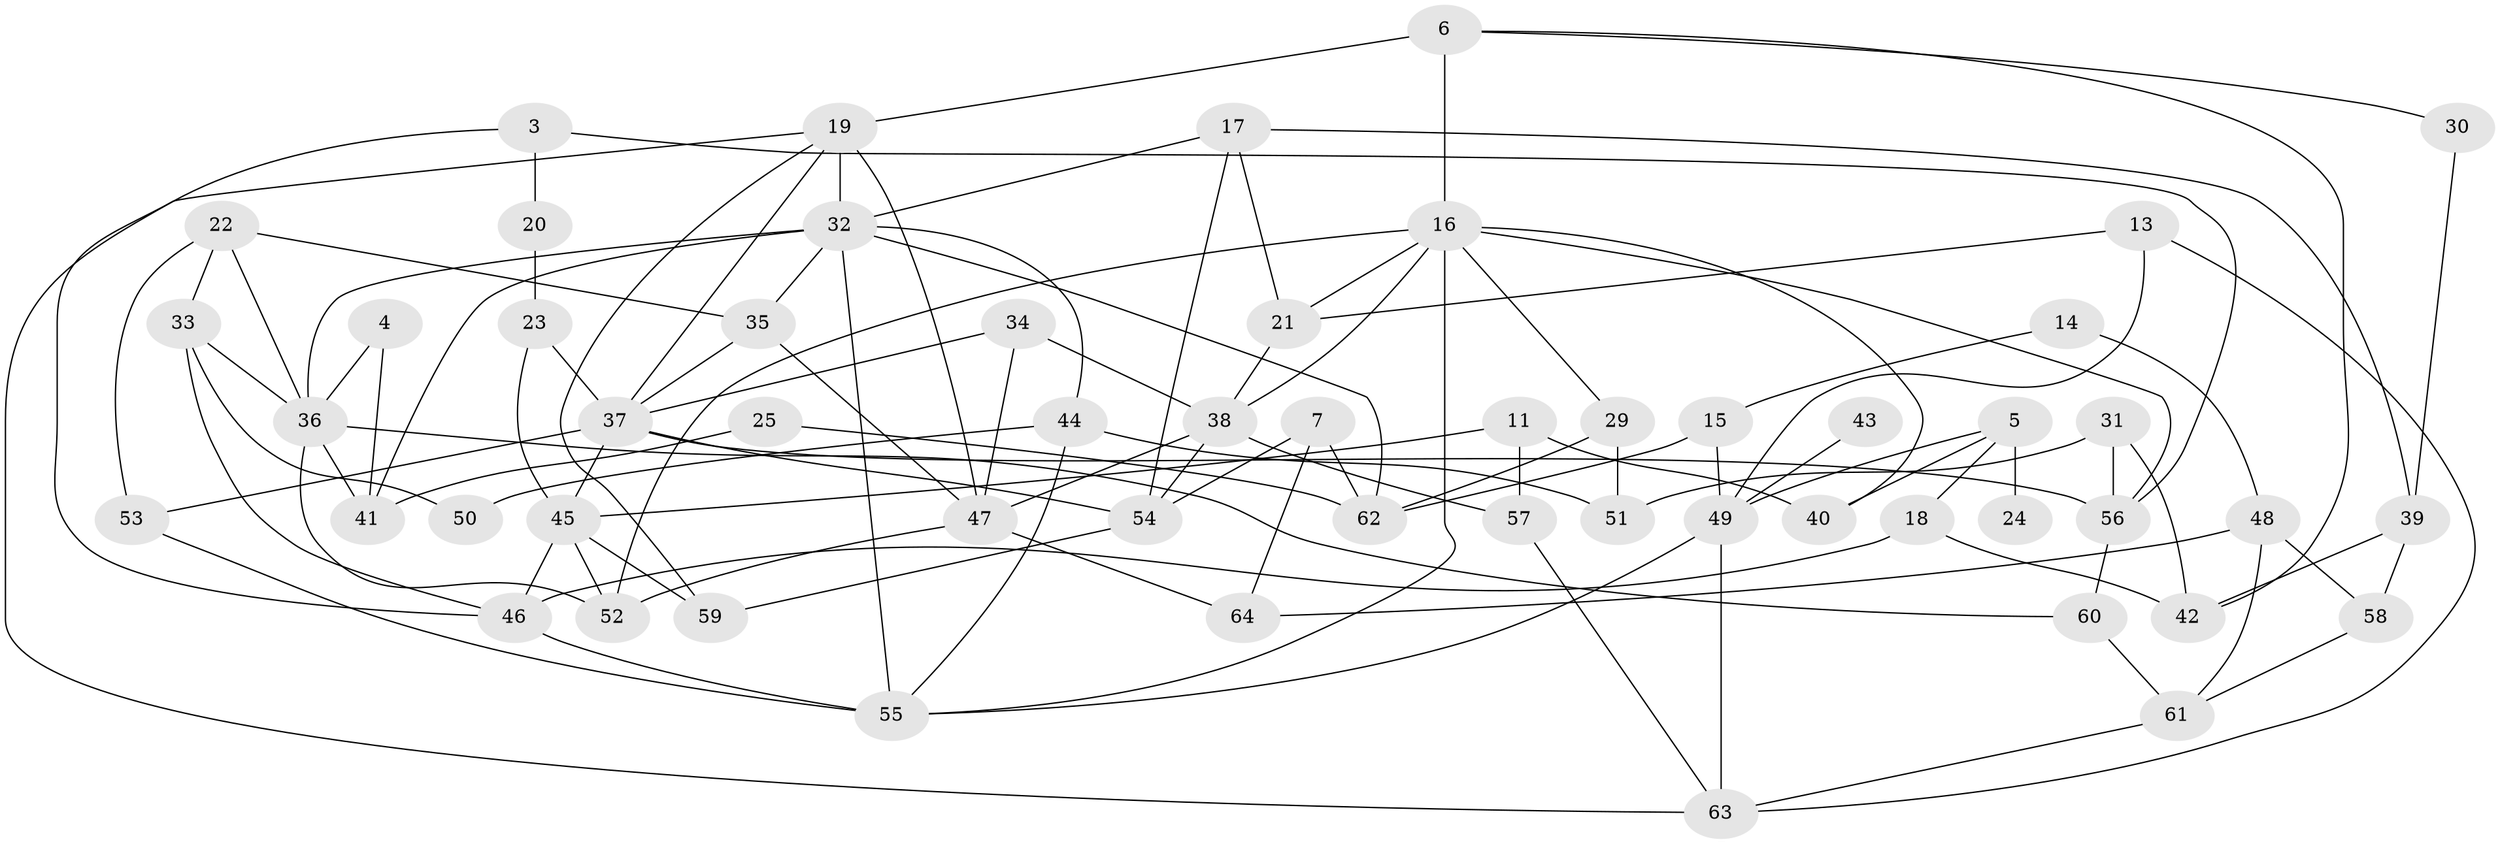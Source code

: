 // original degree distribution, {4: 0.140625, 5: 0.09375, 3: 0.25, 2: 0.2578125, 7: 0.015625, 0: 0.0625, 1: 0.140625, 6: 0.0390625}
// Generated by graph-tools (version 1.1) at 2025/00/03/09/25 03:00:49]
// undirected, 55 vertices, 108 edges
graph export_dot {
graph [start="1"]
  node [color=gray90,style=filled];
  3;
  4;
  5;
  6;
  7;
  11;
  13;
  14;
  15;
  16;
  17;
  18;
  19;
  20;
  21;
  22;
  23;
  24;
  25;
  29;
  30;
  31;
  32;
  33;
  34;
  35;
  36;
  37;
  38;
  39;
  40;
  41;
  42;
  43;
  44;
  45;
  46;
  47;
  48;
  49;
  50;
  51;
  52;
  53;
  54;
  55;
  56;
  57;
  58;
  59;
  60;
  61;
  62;
  63;
  64;
  3 -- 20 [weight=1.0];
  3 -- 46 [weight=1.0];
  3 -- 56 [weight=1.0];
  4 -- 36 [weight=1.0];
  4 -- 41 [weight=1.0];
  5 -- 18 [weight=1.0];
  5 -- 24 [weight=1.0];
  5 -- 40 [weight=1.0];
  5 -- 49 [weight=1.0];
  6 -- 16 [weight=1.0];
  6 -- 19 [weight=2.0];
  6 -- 30 [weight=1.0];
  6 -- 42 [weight=1.0];
  7 -- 54 [weight=1.0];
  7 -- 62 [weight=1.0];
  7 -- 64 [weight=1.0];
  11 -- 40 [weight=1.0];
  11 -- 45 [weight=1.0];
  11 -- 57 [weight=1.0];
  13 -- 21 [weight=1.0];
  13 -- 49 [weight=1.0];
  13 -- 63 [weight=1.0];
  14 -- 15 [weight=1.0];
  14 -- 48 [weight=1.0];
  15 -- 49 [weight=1.0];
  15 -- 62 [weight=1.0];
  16 -- 21 [weight=1.0];
  16 -- 29 [weight=1.0];
  16 -- 38 [weight=1.0];
  16 -- 40 [weight=1.0];
  16 -- 52 [weight=1.0];
  16 -- 55 [weight=1.0];
  16 -- 56 [weight=1.0];
  17 -- 21 [weight=1.0];
  17 -- 32 [weight=1.0];
  17 -- 39 [weight=1.0];
  17 -- 54 [weight=1.0];
  18 -- 42 [weight=2.0];
  18 -- 46 [weight=1.0];
  19 -- 32 [weight=1.0];
  19 -- 37 [weight=1.0];
  19 -- 47 [weight=1.0];
  19 -- 59 [weight=1.0];
  19 -- 63 [weight=1.0];
  20 -- 23 [weight=1.0];
  21 -- 38 [weight=1.0];
  22 -- 33 [weight=1.0];
  22 -- 35 [weight=1.0];
  22 -- 36 [weight=1.0];
  22 -- 53 [weight=1.0];
  23 -- 37 [weight=1.0];
  23 -- 45 [weight=1.0];
  25 -- 41 [weight=1.0];
  25 -- 62 [weight=1.0];
  29 -- 51 [weight=1.0];
  29 -- 62 [weight=1.0];
  30 -- 39 [weight=1.0];
  31 -- 42 [weight=1.0];
  31 -- 51 [weight=1.0];
  31 -- 56 [weight=1.0];
  32 -- 35 [weight=1.0];
  32 -- 36 [weight=1.0];
  32 -- 41 [weight=1.0];
  32 -- 44 [weight=1.0];
  32 -- 55 [weight=2.0];
  32 -- 62 [weight=1.0];
  33 -- 36 [weight=1.0];
  33 -- 46 [weight=1.0];
  33 -- 50 [weight=1.0];
  34 -- 37 [weight=1.0];
  34 -- 38 [weight=1.0];
  34 -- 47 [weight=1.0];
  35 -- 37 [weight=1.0];
  35 -- 47 [weight=1.0];
  36 -- 41 [weight=1.0];
  36 -- 52 [weight=1.0];
  36 -- 60 [weight=1.0];
  37 -- 45 [weight=1.0];
  37 -- 53 [weight=1.0];
  37 -- 54 [weight=1.0];
  37 -- 56 [weight=1.0];
  38 -- 47 [weight=1.0];
  38 -- 54 [weight=1.0];
  38 -- 57 [weight=2.0];
  39 -- 42 [weight=1.0];
  39 -- 58 [weight=2.0];
  43 -- 49 [weight=1.0];
  44 -- 50 [weight=1.0];
  44 -- 51 [weight=1.0];
  44 -- 55 [weight=1.0];
  45 -- 46 [weight=1.0];
  45 -- 52 [weight=1.0];
  45 -- 59 [weight=1.0];
  46 -- 55 [weight=1.0];
  47 -- 52 [weight=1.0];
  47 -- 64 [weight=1.0];
  48 -- 58 [weight=1.0];
  48 -- 61 [weight=1.0];
  48 -- 64 [weight=1.0];
  49 -- 55 [weight=1.0];
  49 -- 63 [weight=1.0];
  53 -- 55 [weight=1.0];
  54 -- 59 [weight=1.0];
  56 -- 60 [weight=1.0];
  57 -- 63 [weight=1.0];
  58 -- 61 [weight=1.0];
  60 -- 61 [weight=1.0];
  61 -- 63 [weight=1.0];
}
